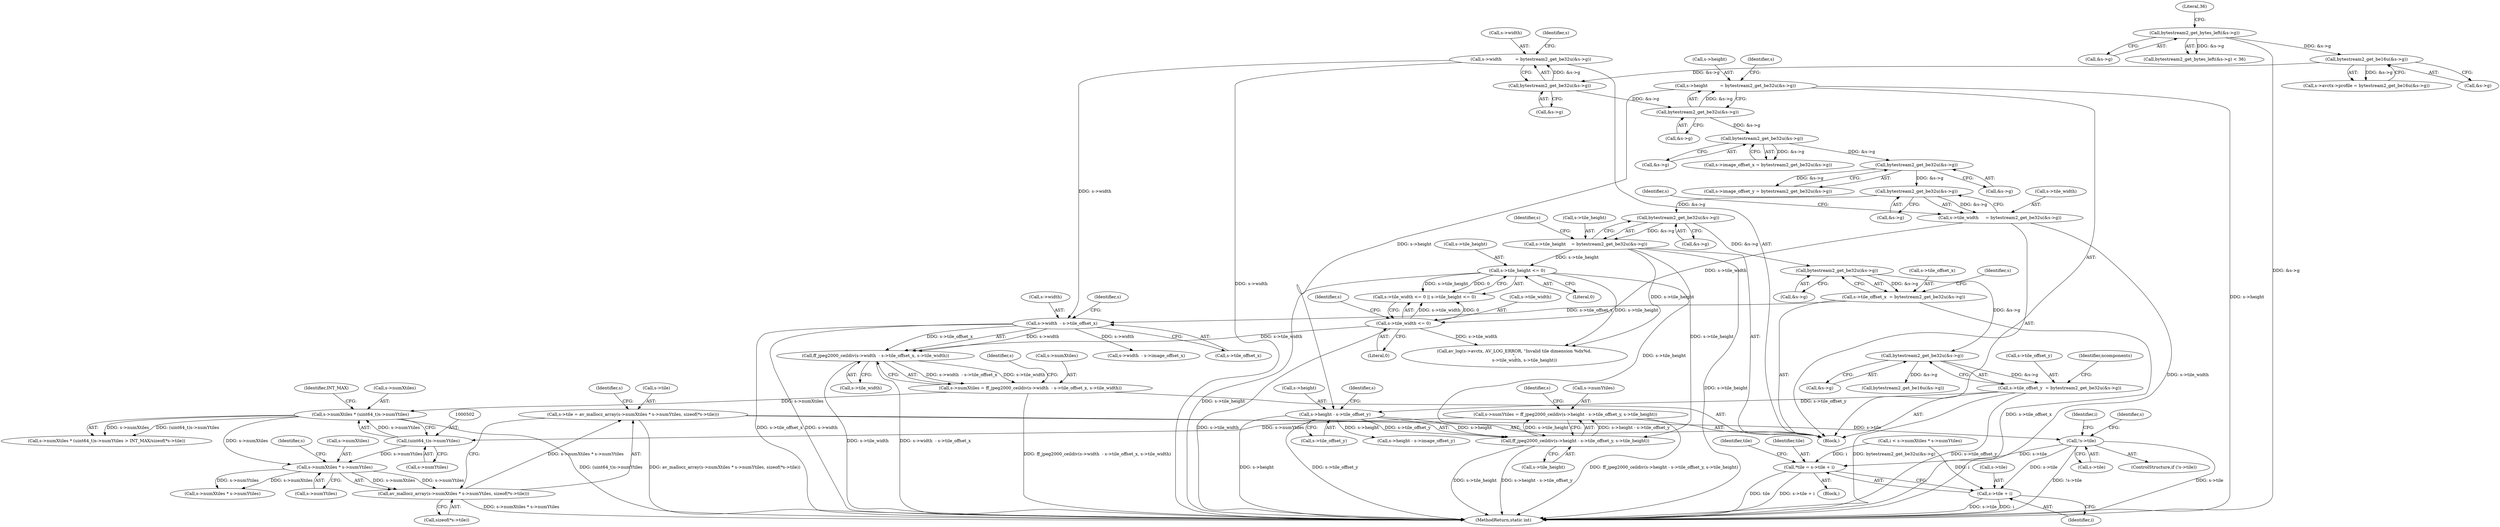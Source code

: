 digraph "0_FFmpeg_8bb11c3ca77b52e05a9ed1496a65f8a76e6e2d8f@API" {
"1000526" [label="(Call,s->tile = av_mallocz_array(s->numXtiles * s->numYtiles, sizeof(*s->tile)))"];
"1000530" [label="(Call,av_mallocz_array(s->numXtiles * s->numYtiles, sizeof(*s->tile)))"];
"1000531" [label="(Call,s->numXtiles * s->numYtiles)"];
"1000497" [label="(Call,s->numXtiles * (uint64_t)s->numYtiles)"];
"1000465" [label="(Call,s->numXtiles = ff_jpeg2000_ceildiv(s->width  - s->tile_offset_x, s->tile_width))"];
"1000469" [label="(Call,ff_jpeg2000_ceildiv(s->width  - s->tile_offset_x, s->tile_width))"];
"1000470" [label="(Call,s->width  - s->tile_offset_x)"];
"1000150" [label="(Call,s->width          = bytestream2_get_be32u(&s->g))"];
"1000154" [label="(Call,bytestream2_get_be32u(&s->g))"];
"1000145" [label="(Call,bytestream2_get_be16u(&s->g))"];
"1000131" [label="(Call,bytestream2_get_bytes_left(&s->g))"];
"1000204" [label="(Call,s->tile_offset_x  = bytestream2_get_be32u(&s->g))"];
"1000208" [label="(Call,bytestream2_get_be32u(&s->g))"];
"1000199" [label="(Call,bytestream2_get_be32u(&s->g))"];
"1000190" [label="(Call,bytestream2_get_be32u(&s->g))"];
"1000181" [label="(Call,bytestream2_get_be32u(&s->g))"];
"1000172" [label="(Call,bytestream2_get_be32u(&s->g))"];
"1000163" [label="(Call,bytestream2_get_be32u(&s->g))"];
"1000267" [label="(Call,s->tile_width <= 0)"];
"1000186" [label="(Call,s->tile_width     = bytestream2_get_be32u(&s->g))"];
"1000501" [label="(Call,(uint64_t)s->numYtiles)"];
"1000480" [label="(Call,s->numYtiles = ff_jpeg2000_ceildiv(s->height - s->tile_offset_y, s->tile_height))"];
"1000484" [label="(Call,ff_jpeg2000_ceildiv(s->height - s->tile_offset_y, s->tile_height))"];
"1000485" [label="(Call,s->height - s->tile_offset_y)"];
"1000159" [label="(Call,s->height         = bytestream2_get_be32u(&s->g))"];
"1000213" [label="(Call,s->tile_offset_y  = bytestream2_get_be32u(&s->g))"];
"1000217" [label="(Call,bytestream2_get_be32u(&s->g))"];
"1000272" [label="(Call,s->tile_height <= 0)"];
"1000195" [label="(Call,s->tile_height    = bytestream2_get_be32u(&s->g))"];
"1000544" [label="(Call,!s->tile)"];
"1000578" [label="(Call,*tile = s->tile + i)"];
"1000580" [label="(Call,s->tile + i)"];
"1000182" [label="(Call,&s->g)"];
"1000486" [label="(Call,s->height)"];
"1000151" [label="(Call,s->width)"];
"1000186" [label="(Call,s->tile_width     = bytestream2_get_be32u(&s->g))"];
"1000273" [label="(Call,s->tile_height)"];
"1000530" [label="(Call,av_mallocz_array(s->numXtiles * s->numYtiles, sizeof(*s->tile)))"];
"1000498" [label="(Call,s->numXtiles)"];
"1000213" [label="(Call,s->tile_offset_y  = bytestream2_get_be32u(&s->g))"];
"1000271" [label="(Literal,0)"];
"1000146" [label="(Call,&s->g)"];
"1000217" [label="(Call,bytestream2_get_be32u(&s->g))"];
"1000541" [label="(Identifier,s)"];
"1000470" [label="(Call,s->width  - s->tile_offset_x)"];
"1000587" [label="(Identifier,tile)"];
"1000195" [label="(Call,s->tile_height    = bytestream2_get_be32u(&s->g))"];
"1000578" [label="(Call,*tile = s->tile + i)"];
"1000154" [label="(Call,bytestream2_get_be32u(&s->g))"];
"1000114" [label="(Block,)"];
"1000132" [label="(Call,&s->g)"];
"1000170" [label="(Identifier,s)"];
"1000145" [label="(Call,bytestream2_get_be16u(&s->g))"];
"1000209" [label="(Call,&s->g)"];
"1000484" [label="(Call,ff_jpeg2000_ceildiv(s->height - s->tile_offset_y, s->tile_height))"];
"1000581" [label="(Call,s->tile)"];
"1000811" [label="(MethodReturn,static int)"];
"1000503" [label="(Call,s->numYtiles)"];
"1000177" [label="(Call,s->image_offset_y = bytestream2_get_be32u(&s->g))"];
"1000496" [label="(Call,s->numXtiles * (uint64_t)s->numYtiles > INT_MAX/sizeof(*s->tile))"];
"1000215" [label="(Identifier,s)"];
"1000205" [label="(Call,s->tile_offset_x)"];
"1000206" [label="(Identifier,s)"];
"1000527" [label="(Call,s->tile)"];
"1000161" [label="(Identifier,s)"];
"1000546" [label="(Identifier,s)"];
"1000164" [label="(Call,&s->g)"];
"1000136" [label="(Literal,36)"];
"1000160" [label="(Call,s->height)"];
"1000492" [label="(Call,s->tile_height)"];
"1000631" [label="(Call,s->height - s->image_offset_y)"];
"1000200" [label="(Call,&s->g)"];
"1000477" [label="(Call,s->tile_width)"];
"1000489" [label="(Call,s->tile_offset_y)"];
"1000544" [label="(Call,!s->tile)"];
"1000168" [label="(Call,s->image_offset_x = bytestream2_get_be32u(&s->g))"];
"1000272" [label="(Call,s->tile_height <= 0)"];
"1000614" [label="(Call,s->width  - s->image_offset_x)"];
"1000497" [label="(Call,s->numXtiles * (uint64_t)s->numYtiles)"];
"1000482" [label="(Identifier,s)"];
"1000224" [label="(Call,bytestream2_get_be16u(&s->g))"];
"1000130" [label="(Call,bytestream2_get_bytes_left(&s->g) < 36)"];
"1000531" [label="(Call,s->numXtiles * s->numYtiles)"];
"1000545" [label="(Call,s->tile)"];
"1000155" [label="(Call,&s->g)"];
"1000204" [label="(Call,s->tile_offset_x  = bytestream2_get_be32u(&s->g))"];
"1000485" [label="(Call,s->height - s->tile_offset_y)"];
"1000535" [label="(Call,s->numYtiles)"];
"1000190" [label="(Call,bytestream2_get_be32u(&s->g))"];
"1000474" [label="(Call,s->tile_offset_x)"];
"1000480" [label="(Call,s->numYtiles = ff_jpeg2000_ceildiv(s->height - s->tile_offset_y, s->tile_height))"];
"1000538" [label="(Call,sizeof(*s->tile))"];
"1000465" [label="(Call,s->numXtiles = ff_jpeg2000_ceildiv(s->width  - s->tile_offset_x, s->tile_width))"];
"1000131" [label="(Call,bytestream2_get_bytes_left(&s->g))"];
"1000567" [label="(Call,s->numXtiles * s->numYtiles)"];
"1000532" [label="(Call,s->numXtiles)"];
"1000563" [label="(Identifier,i)"];
"1000507" [label="(Identifier,INT_MAX)"];
"1000268" [label="(Call,s->tile_width)"];
"1000274" [label="(Identifier,s)"];
"1000276" [label="(Literal,0)"];
"1000150" [label="(Call,s->width          = bytestream2_get_be32u(&s->g))"];
"1000543" [label="(ControlStructure,if (!s->tile))"];
"1000208" [label="(Call,bytestream2_get_be32u(&s->g))"];
"1000579" [label="(Identifier,tile)"];
"1000278" [label="(Call,av_log(s->avctx, AV_LOG_ERROR, \"Invalid tile dimension %dx%d.\n\",\n               s->tile_width, s->tile_height))"];
"1000481" [label="(Call,s->numYtiles)"];
"1000139" [label="(Call,s->avctx->profile = bytestream2_get_be16u(&s->g))"];
"1000197" [label="(Identifier,s)"];
"1000196" [label="(Call,s->tile_height)"];
"1000526" [label="(Call,s->tile = av_mallocz_array(s->numXtiles * s->numYtiles, sizeof(*s->tile)))"];
"1000267" [label="(Call,s->tile_width <= 0)"];
"1000191" [label="(Call,&s->g)"];
"1000576" [label="(Block,)"];
"1000223" [label="(Identifier,ncomponents)"];
"1000584" [label="(Identifier,i)"];
"1000478" [label="(Identifier,s)"];
"1000565" [label="(Call,i < s->numXtiles * s->numYtiles)"];
"1000499" [label="(Identifier,s)"];
"1000466" [label="(Call,s->numXtiles)"];
"1000471" [label="(Call,s->width)"];
"1000214" [label="(Call,s->tile_offset_y)"];
"1000501" [label="(Call,(uint64_t)s->numYtiles)"];
"1000266" [label="(Call,s->tile_width <= 0 || s->tile_height <= 0)"];
"1000159" [label="(Call,s->height         = bytestream2_get_be32u(&s->g))"];
"1000187" [label="(Call,s->tile_width)"];
"1000163" [label="(Call,bytestream2_get_be32u(&s->g))"];
"1000580" [label="(Call,s->tile + i)"];
"1000551" [label="(Identifier,s)"];
"1000493" [label="(Identifier,s)"];
"1000469" [label="(Call,ff_jpeg2000_ceildiv(s->width  - s->tile_offset_x, s->tile_width))"];
"1000173" [label="(Call,&s->g)"];
"1000218" [label="(Call,&s->g)"];
"1000172" [label="(Call,bytestream2_get_be32u(&s->g))"];
"1000199" [label="(Call,bytestream2_get_be32u(&s->g))"];
"1000181" [label="(Call,bytestream2_get_be32u(&s->g))"];
"1000526" -> "1000114"  [label="AST: "];
"1000526" -> "1000530"  [label="CFG: "];
"1000527" -> "1000526"  [label="AST: "];
"1000530" -> "1000526"  [label="AST: "];
"1000546" -> "1000526"  [label="CFG: "];
"1000526" -> "1000811"  [label="DDG: av_mallocz_array(s->numXtiles * s->numYtiles, sizeof(*s->tile))"];
"1000530" -> "1000526"  [label="DDG: s->numXtiles * s->numYtiles"];
"1000526" -> "1000544"  [label="DDG: s->tile"];
"1000530" -> "1000538"  [label="CFG: "];
"1000531" -> "1000530"  [label="AST: "];
"1000538" -> "1000530"  [label="AST: "];
"1000530" -> "1000811"  [label="DDG: s->numXtiles * s->numYtiles"];
"1000531" -> "1000530"  [label="DDG: s->numXtiles"];
"1000531" -> "1000530"  [label="DDG: s->numYtiles"];
"1000531" -> "1000535"  [label="CFG: "];
"1000532" -> "1000531"  [label="AST: "];
"1000535" -> "1000531"  [label="AST: "];
"1000541" -> "1000531"  [label="CFG: "];
"1000497" -> "1000531"  [label="DDG: s->numXtiles"];
"1000501" -> "1000531"  [label="DDG: s->numYtiles"];
"1000531" -> "1000567"  [label="DDG: s->numXtiles"];
"1000531" -> "1000567"  [label="DDG: s->numYtiles"];
"1000497" -> "1000496"  [label="AST: "];
"1000497" -> "1000501"  [label="CFG: "];
"1000498" -> "1000497"  [label="AST: "];
"1000501" -> "1000497"  [label="AST: "];
"1000507" -> "1000497"  [label="CFG: "];
"1000497" -> "1000811"  [label="DDG: (uint64_t)s->numYtiles"];
"1000497" -> "1000496"  [label="DDG: s->numXtiles"];
"1000497" -> "1000496"  [label="DDG: (uint64_t)s->numYtiles"];
"1000465" -> "1000497"  [label="DDG: s->numXtiles"];
"1000501" -> "1000497"  [label="DDG: s->numYtiles"];
"1000465" -> "1000114"  [label="AST: "];
"1000465" -> "1000469"  [label="CFG: "];
"1000466" -> "1000465"  [label="AST: "];
"1000469" -> "1000465"  [label="AST: "];
"1000482" -> "1000465"  [label="CFG: "];
"1000465" -> "1000811"  [label="DDG: ff_jpeg2000_ceildiv(s->width  - s->tile_offset_x, s->tile_width)"];
"1000469" -> "1000465"  [label="DDG: s->width  - s->tile_offset_x"];
"1000469" -> "1000465"  [label="DDG: s->tile_width"];
"1000469" -> "1000477"  [label="CFG: "];
"1000470" -> "1000469"  [label="AST: "];
"1000477" -> "1000469"  [label="AST: "];
"1000469" -> "1000811"  [label="DDG: s->tile_width"];
"1000469" -> "1000811"  [label="DDG: s->width  - s->tile_offset_x"];
"1000470" -> "1000469"  [label="DDG: s->width"];
"1000470" -> "1000469"  [label="DDG: s->tile_offset_x"];
"1000267" -> "1000469"  [label="DDG: s->tile_width"];
"1000470" -> "1000474"  [label="CFG: "];
"1000471" -> "1000470"  [label="AST: "];
"1000474" -> "1000470"  [label="AST: "];
"1000478" -> "1000470"  [label="CFG: "];
"1000470" -> "1000811"  [label="DDG: s->tile_offset_x"];
"1000470" -> "1000811"  [label="DDG: s->width"];
"1000150" -> "1000470"  [label="DDG: s->width"];
"1000204" -> "1000470"  [label="DDG: s->tile_offset_x"];
"1000470" -> "1000614"  [label="DDG: s->width"];
"1000150" -> "1000114"  [label="AST: "];
"1000150" -> "1000154"  [label="CFG: "];
"1000151" -> "1000150"  [label="AST: "];
"1000154" -> "1000150"  [label="AST: "];
"1000161" -> "1000150"  [label="CFG: "];
"1000150" -> "1000811"  [label="DDG: s->width"];
"1000154" -> "1000150"  [label="DDG: &s->g"];
"1000154" -> "1000155"  [label="CFG: "];
"1000155" -> "1000154"  [label="AST: "];
"1000145" -> "1000154"  [label="DDG: &s->g"];
"1000154" -> "1000163"  [label="DDG: &s->g"];
"1000145" -> "1000139"  [label="AST: "];
"1000145" -> "1000146"  [label="CFG: "];
"1000146" -> "1000145"  [label="AST: "];
"1000139" -> "1000145"  [label="CFG: "];
"1000145" -> "1000139"  [label="DDG: &s->g"];
"1000131" -> "1000145"  [label="DDG: &s->g"];
"1000131" -> "1000130"  [label="AST: "];
"1000131" -> "1000132"  [label="CFG: "];
"1000132" -> "1000131"  [label="AST: "];
"1000136" -> "1000131"  [label="CFG: "];
"1000131" -> "1000811"  [label="DDG: &s->g"];
"1000131" -> "1000130"  [label="DDG: &s->g"];
"1000204" -> "1000114"  [label="AST: "];
"1000204" -> "1000208"  [label="CFG: "];
"1000205" -> "1000204"  [label="AST: "];
"1000208" -> "1000204"  [label="AST: "];
"1000215" -> "1000204"  [label="CFG: "];
"1000204" -> "1000811"  [label="DDG: s->tile_offset_x"];
"1000208" -> "1000204"  [label="DDG: &s->g"];
"1000208" -> "1000209"  [label="CFG: "];
"1000209" -> "1000208"  [label="AST: "];
"1000199" -> "1000208"  [label="DDG: &s->g"];
"1000208" -> "1000217"  [label="DDG: &s->g"];
"1000199" -> "1000195"  [label="AST: "];
"1000199" -> "1000200"  [label="CFG: "];
"1000200" -> "1000199"  [label="AST: "];
"1000195" -> "1000199"  [label="CFG: "];
"1000199" -> "1000195"  [label="DDG: &s->g"];
"1000190" -> "1000199"  [label="DDG: &s->g"];
"1000190" -> "1000186"  [label="AST: "];
"1000190" -> "1000191"  [label="CFG: "];
"1000191" -> "1000190"  [label="AST: "];
"1000186" -> "1000190"  [label="CFG: "];
"1000190" -> "1000186"  [label="DDG: &s->g"];
"1000181" -> "1000190"  [label="DDG: &s->g"];
"1000181" -> "1000177"  [label="AST: "];
"1000181" -> "1000182"  [label="CFG: "];
"1000182" -> "1000181"  [label="AST: "];
"1000177" -> "1000181"  [label="CFG: "];
"1000181" -> "1000177"  [label="DDG: &s->g"];
"1000172" -> "1000181"  [label="DDG: &s->g"];
"1000172" -> "1000168"  [label="AST: "];
"1000172" -> "1000173"  [label="CFG: "];
"1000173" -> "1000172"  [label="AST: "];
"1000168" -> "1000172"  [label="CFG: "];
"1000172" -> "1000168"  [label="DDG: &s->g"];
"1000163" -> "1000172"  [label="DDG: &s->g"];
"1000163" -> "1000159"  [label="AST: "];
"1000163" -> "1000164"  [label="CFG: "];
"1000164" -> "1000163"  [label="AST: "];
"1000159" -> "1000163"  [label="CFG: "];
"1000163" -> "1000159"  [label="DDG: &s->g"];
"1000267" -> "1000266"  [label="AST: "];
"1000267" -> "1000271"  [label="CFG: "];
"1000268" -> "1000267"  [label="AST: "];
"1000271" -> "1000267"  [label="AST: "];
"1000274" -> "1000267"  [label="CFG: "];
"1000266" -> "1000267"  [label="CFG: "];
"1000267" -> "1000811"  [label="DDG: s->tile_width"];
"1000267" -> "1000266"  [label="DDG: s->tile_width"];
"1000267" -> "1000266"  [label="DDG: 0"];
"1000186" -> "1000267"  [label="DDG: s->tile_width"];
"1000267" -> "1000278"  [label="DDG: s->tile_width"];
"1000186" -> "1000114"  [label="AST: "];
"1000187" -> "1000186"  [label="AST: "];
"1000197" -> "1000186"  [label="CFG: "];
"1000186" -> "1000811"  [label="DDG: s->tile_width"];
"1000501" -> "1000503"  [label="CFG: "];
"1000502" -> "1000501"  [label="AST: "];
"1000503" -> "1000501"  [label="AST: "];
"1000480" -> "1000501"  [label="DDG: s->numYtiles"];
"1000480" -> "1000114"  [label="AST: "];
"1000480" -> "1000484"  [label="CFG: "];
"1000481" -> "1000480"  [label="AST: "];
"1000484" -> "1000480"  [label="AST: "];
"1000499" -> "1000480"  [label="CFG: "];
"1000480" -> "1000811"  [label="DDG: ff_jpeg2000_ceildiv(s->height - s->tile_offset_y, s->tile_height)"];
"1000484" -> "1000480"  [label="DDG: s->height - s->tile_offset_y"];
"1000484" -> "1000480"  [label="DDG: s->tile_height"];
"1000484" -> "1000492"  [label="CFG: "];
"1000485" -> "1000484"  [label="AST: "];
"1000492" -> "1000484"  [label="AST: "];
"1000484" -> "1000811"  [label="DDG: s->tile_height"];
"1000484" -> "1000811"  [label="DDG: s->height - s->tile_offset_y"];
"1000485" -> "1000484"  [label="DDG: s->height"];
"1000485" -> "1000484"  [label="DDG: s->tile_offset_y"];
"1000272" -> "1000484"  [label="DDG: s->tile_height"];
"1000195" -> "1000484"  [label="DDG: s->tile_height"];
"1000485" -> "1000489"  [label="CFG: "];
"1000486" -> "1000485"  [label="AST: "];
"1000489" -> "1000485"  [label="AST: "];
"1000493" -> "1000485"  [label="CFG: "];
"1000485" -> "1000811"  [label="DDG: s->height"];
"1000485" -> "1000811"  [label="DDG: s->tile_offset_y"];
"1000159" -> "1000485"  [label="DDG: s->height"];
"1000213" -> "1000485"  [label="DDG: s->tile_offset_y"];
"1000485" -> "1000631"  [label="DDG: s->height"];
"1000159" -> "1000114"  [label="AST: "];
"1000160" -> "1000159"  [label="AST: "];
"1000170" -> "1000159"  [label="CFG: "];
"1000159" -> "1000811"  [label="DDG: s->height"];
"1000213" -> "1000114"  [label="AST: "];
"1000213" -> "1000217"  [label="CFG: "];
"1000214" -> "1000213"  [label="AST: "];
"1000217" -> "1000213"  [label="AST: "];
"1000223" -> "1000213"  [label="CFG: "];
"1000213" -> "1000811"  [label="DDG: bytestream2_get_be32u(&s->g)"];
"1000213" -> "1000811"  [label="DDG: s->tile_offset_y"];
"1000217" -> "1000213"  [label="DDG: &s->g"];
"1000217" -> "1000218"  [label="CFG: "];
"1000218" -> "1000217"  [label="AST: "];
"1000217" -> "1000224"  [label="DDG: &s->g"];
"1000272" -> "1000266"  [label="AST: "];
"1000272" -> "1000276"  [label="CFG: "];
"1000273" -> "1000272"  [label="AST: "];
"1000276" -> "1000272"  [label="AST: "];
"1000266" -> "1000272"  [label="CFG: "];
"1000272" -> "1000811"  [label="DDG: s->tile_height"];
"1000272" -> "1000266"  [label="DDG: s->tile_height"];
"1000272" -> "1000266"  [label="DDG: 0"];
"1000195" -> "1000272"  [label="DDG: s->tile_height"];
"1000272" -> "1000278"  [label="DDG: s->tile_height"];
"1000195" -> "1000114"  [label="AST: "];
"1000196" -> "1000195"  [label="AST: "];
"1000206" -> "1000195"  [label="CFG: "];
"1000195" -> "1000811"  [label="DDG: s->tile_height"];
"1000195" -> "1000278"  [label="DDG: s->tile_height"];
"1000544" -> "1000543"  [label="AST: "];
"1000544" -> "1000545"  [label="CFG: "];
"1000545" -> "1000544"  [label="AST: "];
"1000551" -> "1000544"  [label="CFG: "];
"1000563" -> "1000544"  [label="CFG: "];
"1000544" -> "1000811"  [label="DDG: s->tile"];
"1000544" -> "1000811"  [label="DDG: !s->tile"];
"1000544" -> "1000578"  [label="DDG: s->tile"];
"1000544" -> "1000580"  [label="DDG: s->tile"];
"1000578" -> "1000576"  [label="AST: "];
"1000578" -> "1000580"  [label="CFG: "];
"1000579" -> "1000578"  [label="AST: "];
"1000580" -> "1000578"  [label="AST: "];
"1000587" -> "1000578"  [label="CFG: "];
"1000578" -> "1000811"  [label="DDG: tile"];
"1000578" -> "1000811"  [label="DDG: s->tile + i"];
"1000565" -> "1000578"  [label="DDG: i"];
"1000580" -> "1000584"  [label="CFG: "];
"1000581" -> "1000580"  [label="AST: "];
"1000584" -> "1000580"  [label="AST: "];
"1000580" -> "1000811"  [label="DDG: i"];
"1000580" -> "1000811"  [label="DDG: s->tile"];
"1000565" -> "1000580"  [label="DDG: i"];
}
